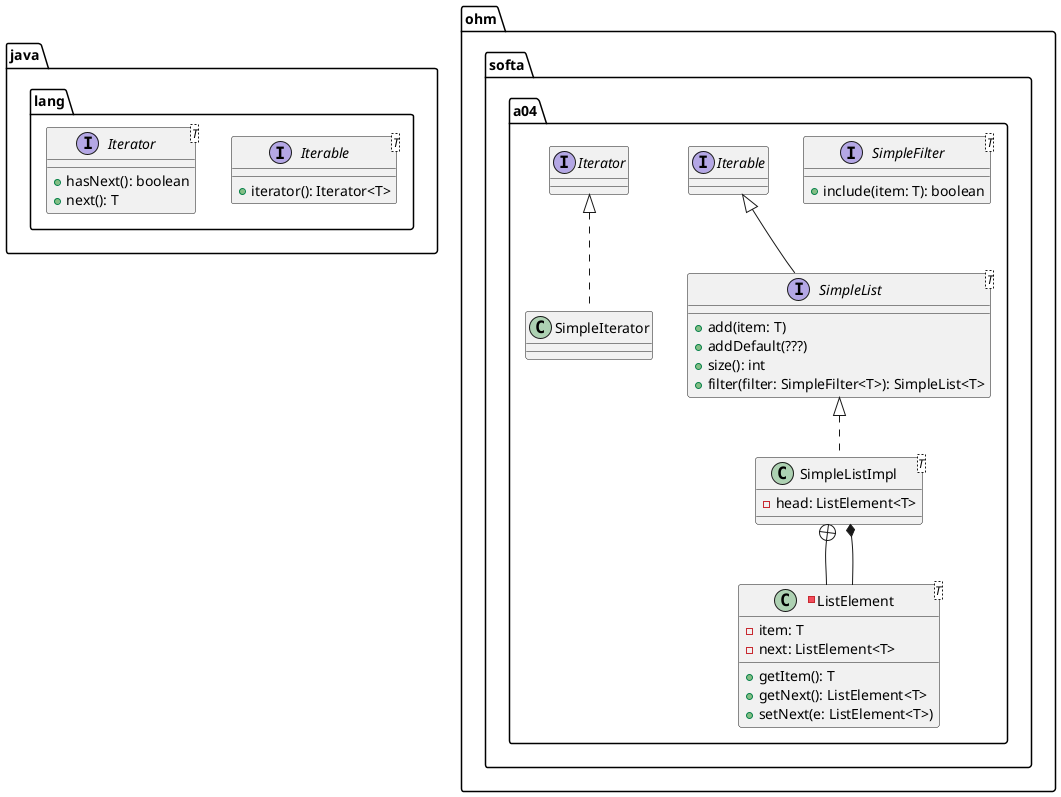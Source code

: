 @startuml
package java.lang {
    
    interface Iterable<T> {
        +iterator(): Iterator<T>
    }

    interface Iterator<T> {
        +hasNext(): boolean
        +next(): T
    }
}

package ohm.softa.a04 {
        interface SimpleFilter<T> {
            +include(item: T): boolean
        }

        interface SimpleList<T> extends Iterable {
            +add(item: T)
            +addDefault(???)
            +size(): int
            +filter(filter: SimpleFilter<T>): SimpleList<T>
        }

        class SimpleListImpl<T> implements SimpleList {
           -head: ListElement<T>
        }

        class SimpleIterator implements Iterator {
        }

        -class ListElement<T> {
            -item: T
            -next: ListElement<T>
    
            +getItem(): T
            +getNext(): ListElement<T>
            +setNext(e: ListElement<T>)
        }

        SimpleListImpl +-- ListElement
        ListElement --* SimpleListImpl
    }
@enduml